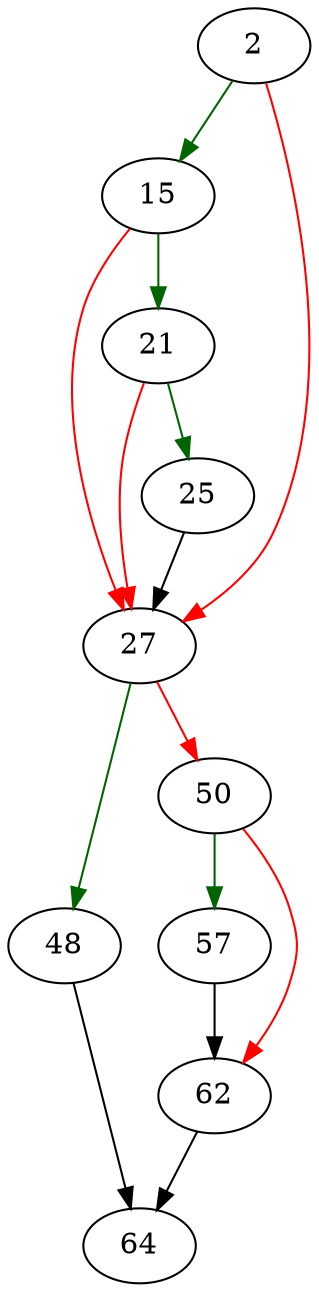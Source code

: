 strict digraph "sqlite3PagerClose" {
	// Node definitions.
	2 [entry=true];
	15;
	27;
	21;
	25;
	48;
	50;
	64;
	57;
	62;

	// Edge definitions.
	2 -> 15 [
		color=darkgreen
		cond=true
	];
	2 -> 27 [
		color=red
		cond=false
	];
	15 -> 27 [
		color=red
		cond=false
	];
	15 -> 21 [
		color=darkgreen
		cond=true
	];
	27 -> 48 [
		color=darkgreen
		cond=true
	];
	27 -> 50 [
		color=red
		cond=false
	];
	21 -> 27 [
		color=red
		cond=false
	];
	21 -> 25 [
		color=darkgreen
		cond=true
	];
	25 -> 27;
	48 -> 64;
	50 -> 57 [
		color=darkgreen
		cond=true
	];
	50 -> 62 [
		color=red
		cond=false
	];
	57 -> 62;
	62 -> 64;
}